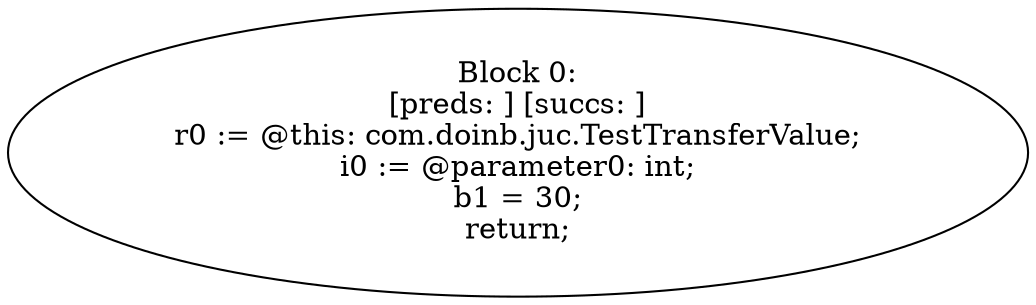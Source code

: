 digraph "unitGraph" {
    "Block 0:
[preds: ] [succs: ]
r0 := @this: com.doinb.juc.TestTransferValue;
i0 := @parameter0: int;
b1 = 30;
return;
"
}
